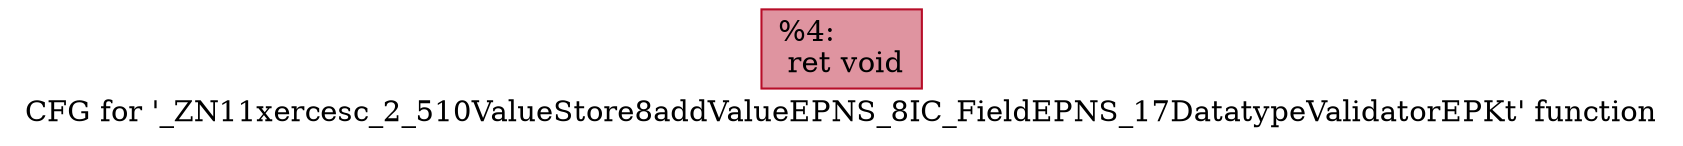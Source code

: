 digraph "CFG for '_ZN11xercesc_2_510ValueStore8addValueEPNS_8IC_FieldEPNS_17DatatypeValidatorEPKt' function" {
	label="CFG for '_ZN11xercesc_2_510ValueStore8addValueEPNS_8IC_FieldEPNS_17DatatypeValidatorEPKt' function";

	Node0x560876da56a0 [shape=record,color="#b70d28ff", style=filled, fillcolor="#b70d2870",label="{%4:\l  ret void\l}"];
}
